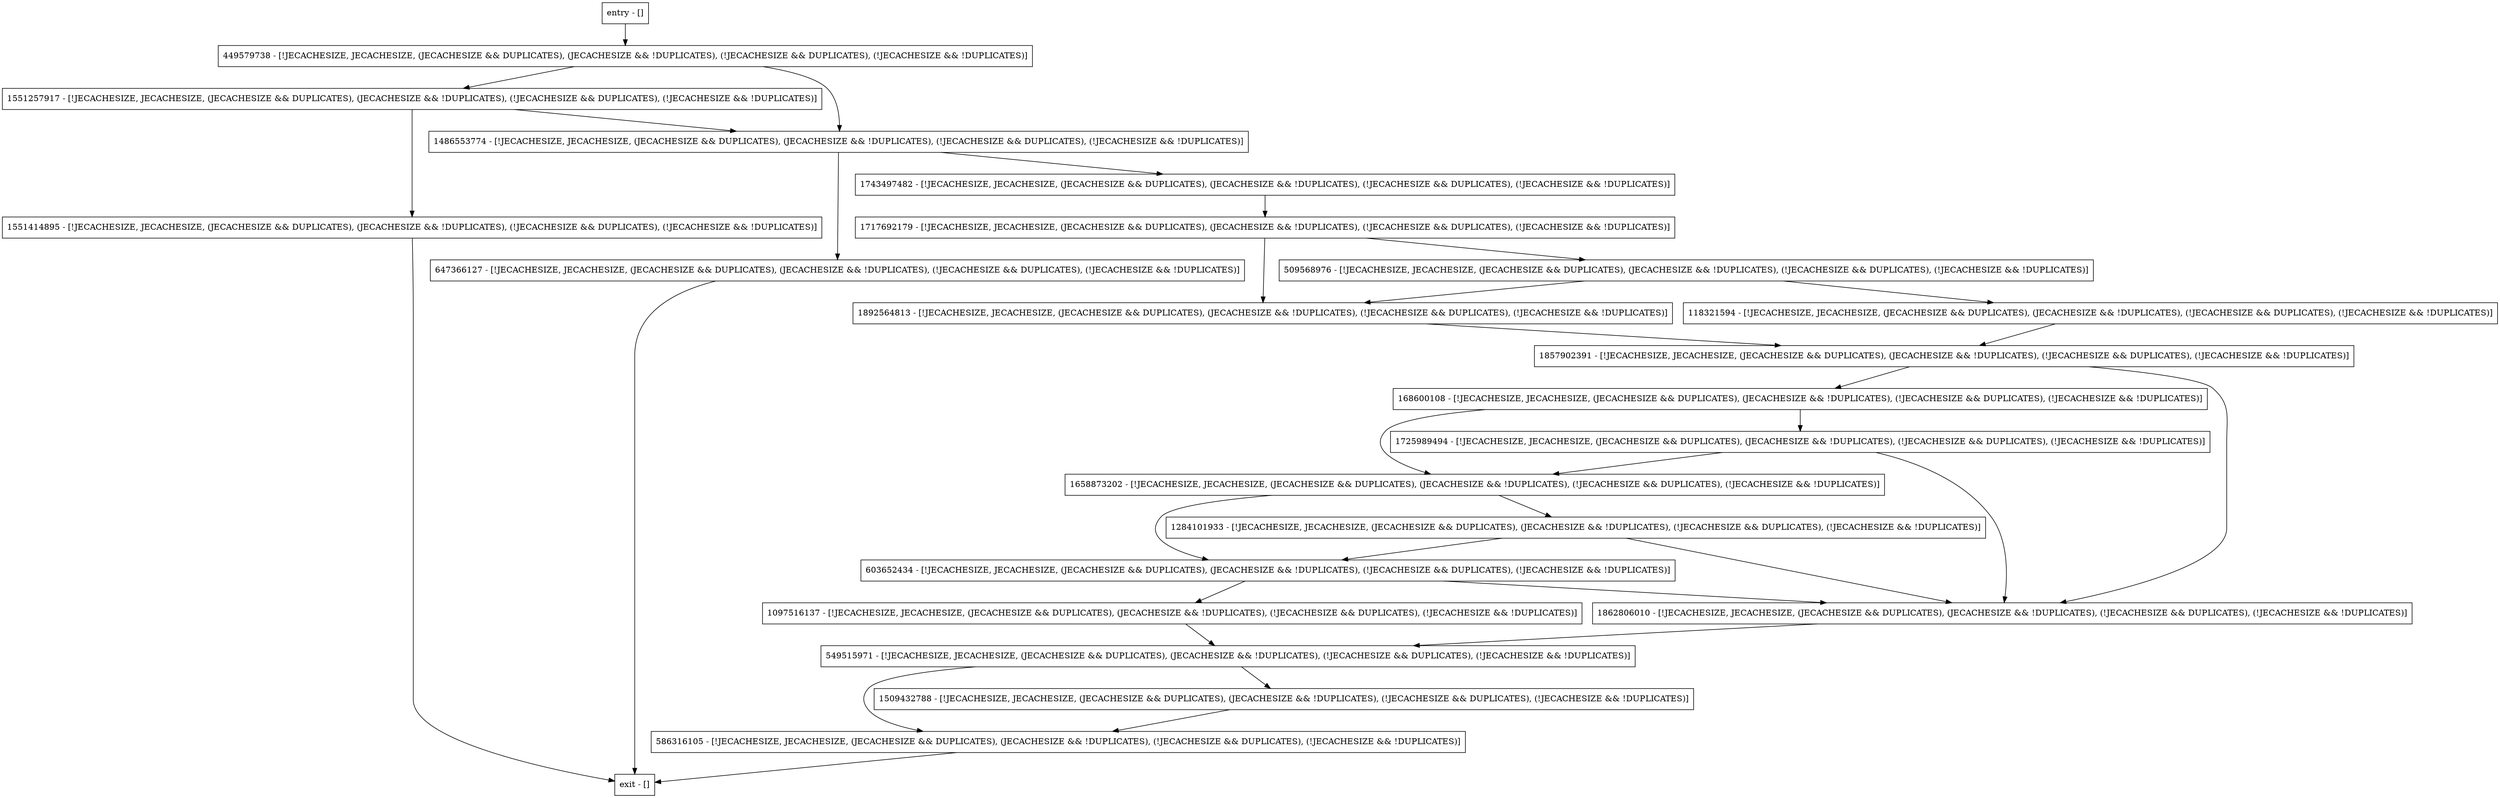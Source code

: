 digraph init {
node [shape=record];
647366127 [label="647366127 - [!JECACHESIZE, JECACHESIZE, (JECACHESIZE && DUPLICATES), (JECACHESIZE && !DUPLICATES), (!JECACHESIZE && DUPLICATES), (!JECACHESIZE && !DUPLICATES)]"];
168600108 [label="168600108 - [!JECACHESIZE, JECACHESIZE, (JECACHESIZE && DUPLICATES), (JECACHESIZE && !DUPLICATES), (!JECACHESIZE && DUPLICATES), (!JECACHESIZE && !DUPLICATES)]"];
1097516137 [label="1097516137 - [!JECACHESIZE, JECACHESIZE, (JECACHESIZE && DUPLICATES), (JECACHESIZE && !DUPLICATES), (!JECACHESIZE && DUPLICATES), (!JECACHESIZE && !DUPLICATES)]"];
586316105 [label="586316105 - [!JECACHESIZE, JECACHESIZE, (JECACHESIZE && DUPLICATES), (JECACHESIZE && !DUPLICATES), (!JECACHESIZE && DUPLICATES), (!JECACHESIZE && !DUPLICATES)]"];
1717692179 [label="1717692179 - [!JECACHESIZE, JECACHESIZE, (JECACHESIZE && DUPLICATES), (JECACHESIZE && !DUPLICATES), (!JECACHESIZE && DUPLICATES), (!JECACHESIZE && !DUPLICATES)]"];
1892564813 [label="1892564813 - [!JECACHESIZE, JECACHESIZE, (JECACHESIZE && DUPLICATES), (JECACHESIZE && !DUPLICATES), (!JECACHESIZE && DUPLICATES), (!JECACHESIZE && !DUPLICATES)]"];
1857902391 [label="1857902391 - [!JECACHESIZE, JECACHESIZE, (JECACHESIZE && DUPLICATES), (JECACHESIZE && !DUPLICATES), (!JECACHESIZE && DUPLICATES), (!JECACHESIZE && !DUPLICATES)]"];
1725989494 [label="1725989494 - [!JECACHESIZE, JECACHESIZE, (JECACHESIZE && DUPLICATES), (JECACHESIZE && !DUPLICATES), (!JECACHESIZE && DUPLICATES), (!JECACHESIZE && !DUPLICATES)]"];
1509432788 [label="1509432788 - [!JECACHESIZE, JECACHESIZE, (JECACHESIZE && DUPLICATES), (JECACHESIZE && !DUPLICATES), (!JECACHESIZE && DUPLICATES), (!JECACHESIZE && !DUPLICATES)]"];
449579738 [label="449579738 - [!JECACHESIZE, JECACHESIZE, (JECACHESIZE && DUPLICATES), (JECACHESIZE && !DUPLICATES), (!JECACHESIZE && DUPLICATES), (!JECACHESIZE && !DUPLICATES)]"];
1551257917 [label="1551257917 - [!JECACHESIZE, JECACHESIZE, (JECACHESIZE && DUPLICATES), (JECACHESIZE && !DUPLICATES), (!JECACHESIZE && DUPLICATES), (!JECACHESIZE && !DUPLICATES)]"];
1551414895 [label="1551414895 - [!JECACHESIZE, JECACHESIZE, (JECACHESIZE && DUPLICATES), (JECACHESIZE && !DUPLICATES), (!JECACHESIZE && DUPLICATES), (!JECACHESIZE && !DUPLICATES)]"];
1658873202 [label="1658873202 - [!JECACHESIZE, JECACHESIZE, (JECACHESIZE && DUPLICATES), (JECACHESIZE && !DUPLICATES), (!JECACHESIZE && DUPLICATES), (!JECACHESIZE && !DUPLICATES)]"];
1284101933 [label="1284101933 - [!JECACHESIZE, JECACHESIZE, (JECACHESIZE && DUPLICATES), (JECACHESIZE && !DUPLICATES), (!JECACHESIZE && DUPLICATES), (!JECACHESIZE && !DUPLICATES)]"];
entry [label="entry - []"];
exit [label="exit - []"];
549515971 [label="549515971 - [!JECACHESIZE, JECACHESIZE, (JECACHESIZE && DUPLICATES), (JECACHESIZE && !DUPLICATES), (!JECACHESIZE && DUPLICATES), (!JECACHESIZE && !DUPLICATES)]"];
509568976 [label="509568976 - [!JECACHESIZE, JECACHESIZE, (JECACHESIZE && DUPLICATES), (JECACHESIZE && !DUPLICATES), (!JECACHESIZE && DUPLICATES), (!JECACHESIZE && !DUPLICATES)]"];
603652434 [label="603652434 - [!JECACHESIZE, JECACHESIZE, (JECACHESIZE && DUPLICATES), (JECACHESIZE && !DUPLICATES), (!JECACHESIZE && DUPLICATES), (!JECACHESIZE && !DUPLICATES)]"];
1743497482 [label="1743497482 - [!JECACHESIZE, JECACHESIZE, (JECACHESIZE && DUPLICATES), (JECACHESIZE && !DUPLICATES), (!JECACHESIZE && DUPLICATES), (!JECACHESIZE && !DUPLICATES)]"];
118321594 [label="118321594 - [!JECACHESIZE, JECACHESIZE, (JECACHESIZE && DUPLICATES), (JECACHESIZE && !DUPLICATES), (!JECACHESIZE && DUPLICATES), (!JECACHESIZE && !DUPLICATES)]"];
1486553774 [label="1486553774 - [!JECACHESIZE, JECACHESIZE, (JECACHESIZE && DUPLICATES), (JECACHESIZE && !DUPLICATES), (!JECACHESIZE && DUPLICATES), (!JECACHESIZE && !DUPLICATES)]"];
1862806010 [label="1862806010 - [!JECACHESIZE, JECACHESIZE, (JECACHESIZE && DUPLICATES), (JECACHESIZE && !DUPLICATES), (!JECACHESIZE && DUPLICATES), (!JECACHESIZE && !DUPLICATES)]"];
entry;
exit;
647366127 -> exit;
168600108 -> 1725989494;
168600108 -> 1658873202;
1097516137 -> 549515971;
586316105 -> exit;
1717692179 -> 1892564813;
1717692179 -> 509568976;
1892564813 -> 1857902391;
1857902391 -> 168600108;
1857902391 -> 1862806010;
1725989494 -> 1658873202;
1725989494 -> 1862806010;
1509432788 -> 586316105;
449579738 -> 1486553774;
449579738 -> 1551257917;
1551257917 -> 1486553774;
1551257917 -> 1551414895;
1551414895 -> exit;
1658873202 -> 603652434;
1658873202 -> 1284101933;
1284101933 -> 603652434;
1284101933 -> 1862806010;
entry -> 449579738;
549515971 -> 586316105;
549515971 -> 1509432788;
509568976 -> 1892564813;
509568976 -> 118321594;
603652434 -> 1097516137;
603652434 -> 1862806010;
1743497482 -> 1717692179;
118321594 -> 1857902391;
1486553774 -> 647366127;
1486553774 -> 1743497482;
1862806010 -> 549515971;
}
